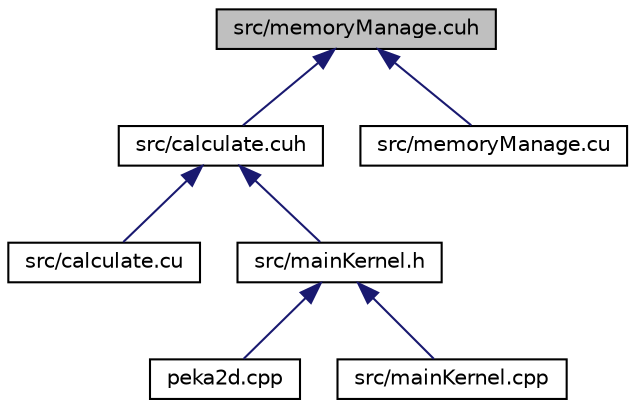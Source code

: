 digraph "src/memoryManage.cuh"
{
 // LATEX_PDF_SIZE
  edge [fontname="Helvetica",fontsize="10",labelfontname="Helvetica",labelfontsize="10"];
  node [fontname="Helvetica",fontsize="10",shape=record];
  Node1 [label="src/memoryManage.cuh",height=0.2,width=0.4,color="black", fillcolor="grey75", style="filled", fontcolor="black",tooltip=" "];
  Node1 -> Node2 [dir="back",color="midnightblue",fontsize="10",style="solid"];
  Node2 [label="src/calculate.cuh",height=0.2,width=0.4,color="black", fillcolor="white", style="filled",URL="$calculate_8cuh.html",tooltip=" "];
  Node2 -> Node3 [dir="back",color="midnightblue",fontsize="10",style="solid"];
  Node3 [label="src/calculate.cu",height=0.2,width=0.4,color="black", fillcolor="white", style="filled",URL="$calculate_8cu.html",tooltip=" "];
  Node2 -> Node4 [dir="back",color="midnightblue",fontsize="10",style="solid"];
  Node4 [label="src/mainKernel.h",height=0.2,width=0.4,color="black", fillcolor="white", style="filled",URL="$mainKernel_8h.html",tooltip=" "];
  Node4 -> Node5 [dir="back",color="midnightblue",fontsize="10",style="solid"];
  Node5 [label="peka2d.cpp",height=0.2,width=0.4,color="black", fillcolor="white", style="filled",URL="$peka2d_8cpp.html",tooltip=" "];
  Node4 -> Node6 [dir="back",color="midnightblue",fontsize="10",style="solid"];
  Node6 [label="src/mainKernel.cpp",height=0.2,width=0.4,color="black", fillcolor="white", style="filled",URL="$mainKernel_8cpp.html",tooltip=" "];
  Node1 -> Node7 [dir="back",color="midnightblue",fontsize="10",style="solid"];
  Node7 [label="src/memoryManage.cu",height=0.2,width=0.4,color="black", fillcolor="white", style="filled",URL="$memoryManage_8cu.html",tooltip=" "];
}
